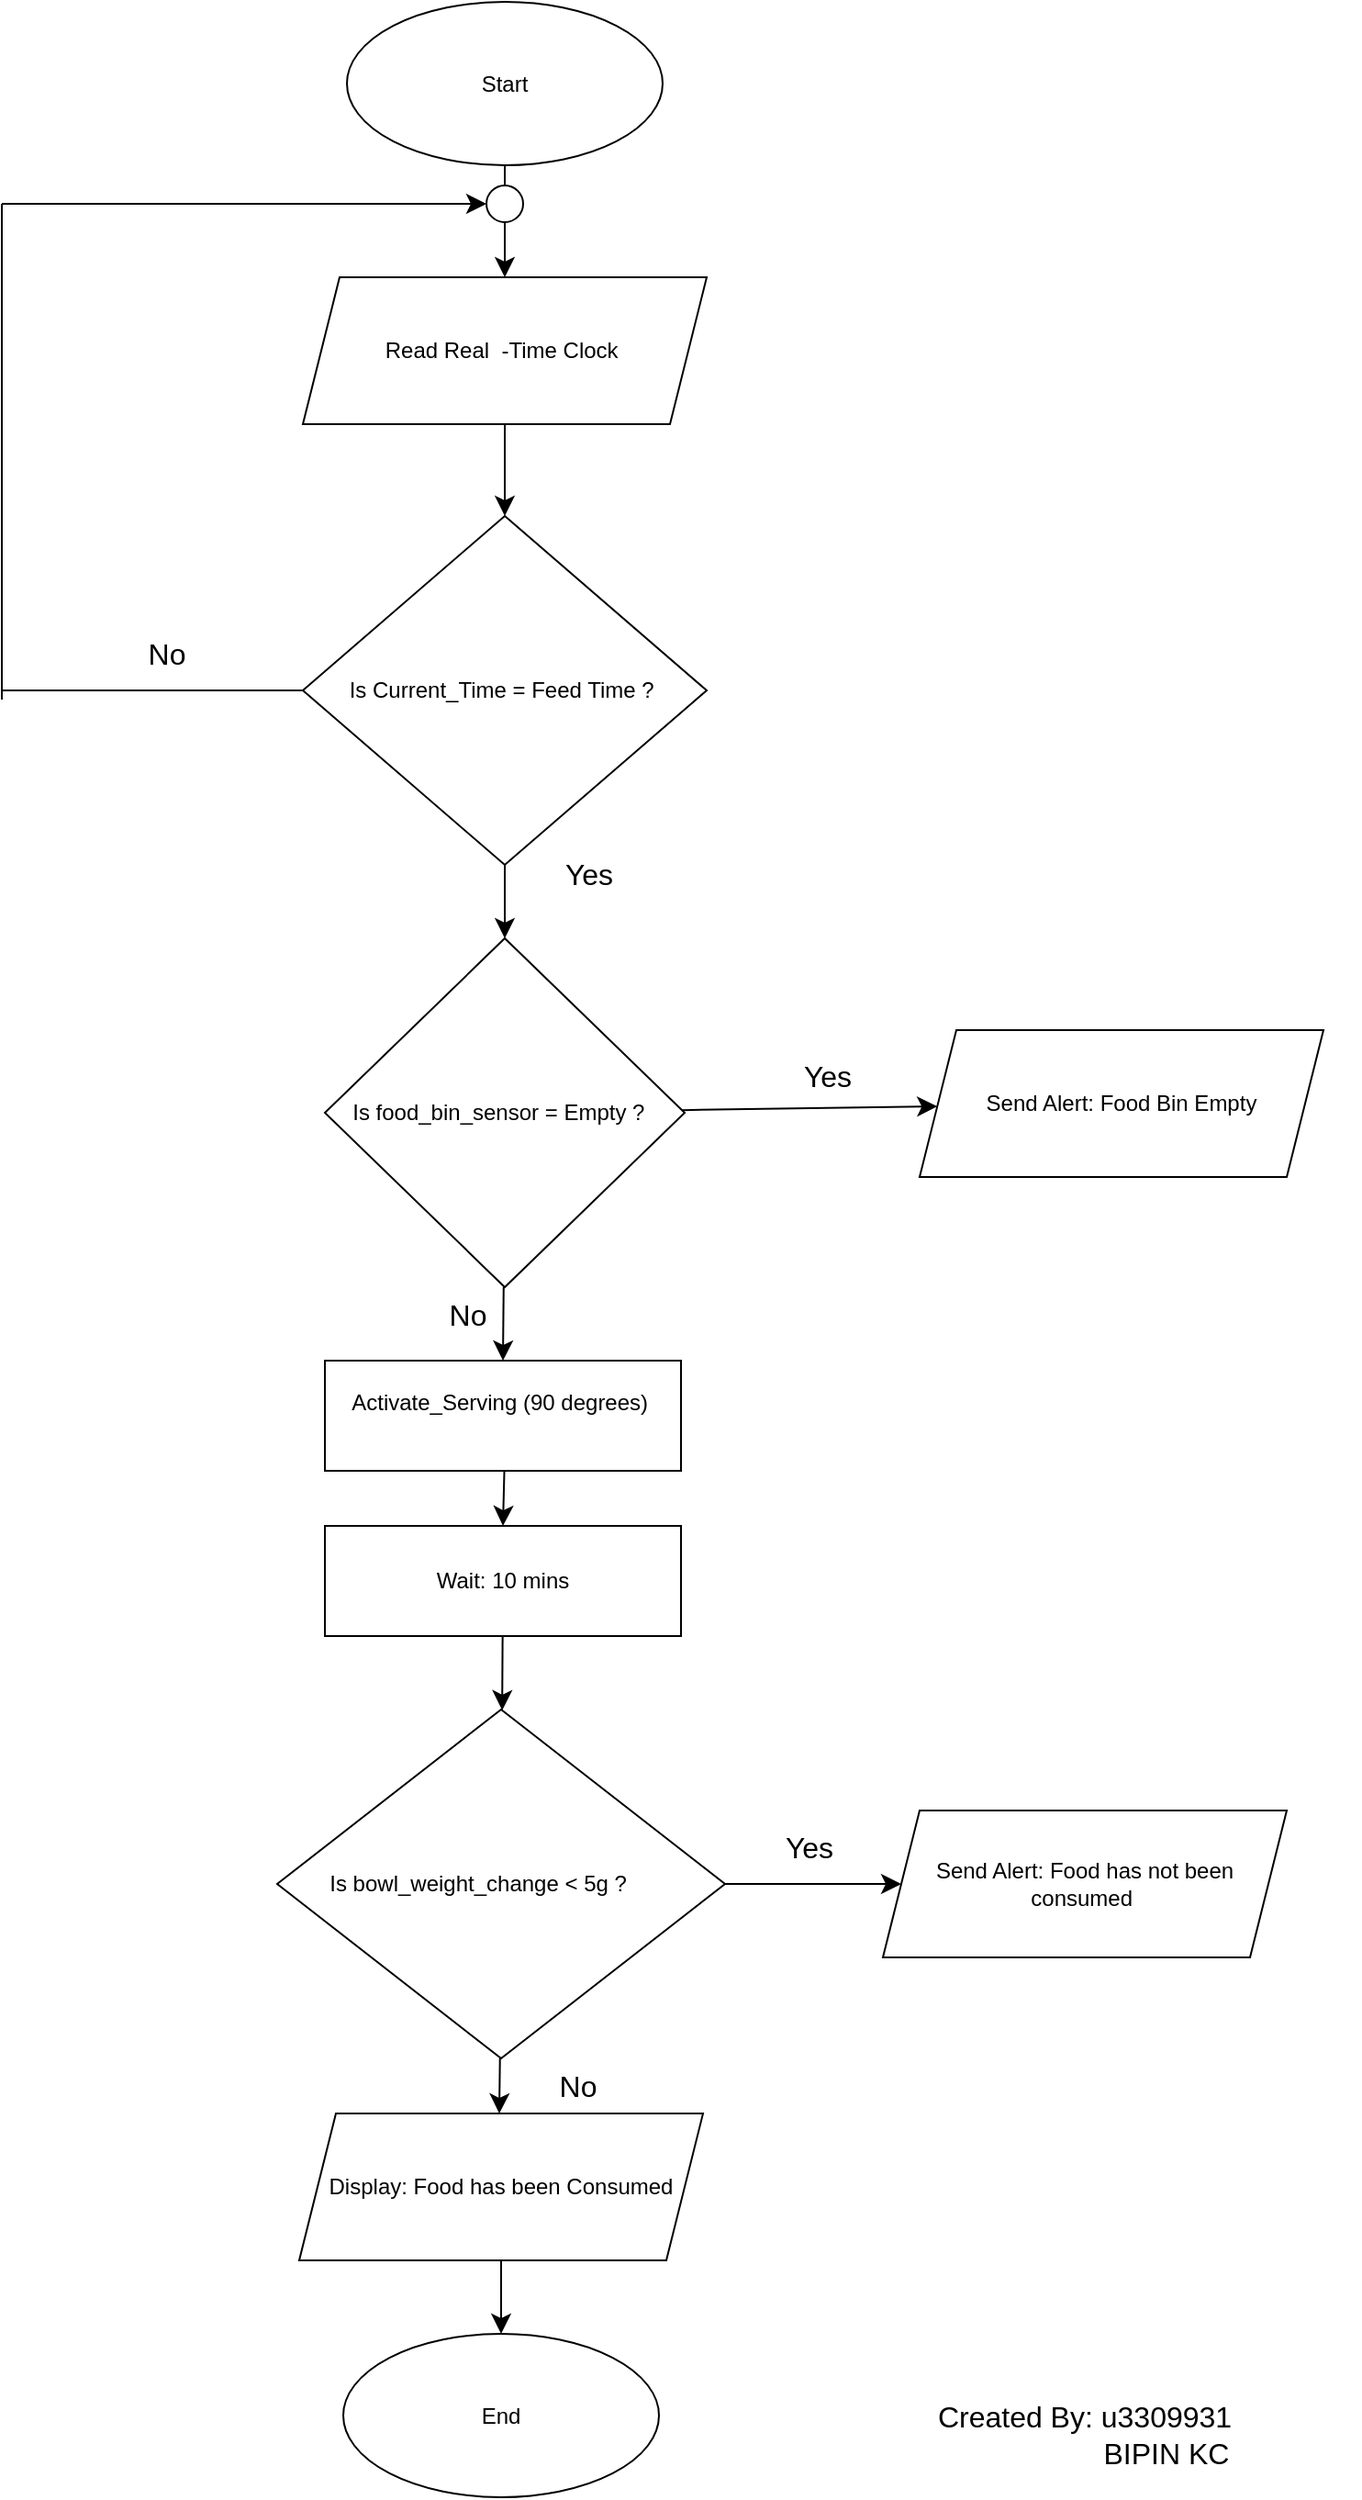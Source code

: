 <mxfile version="28.1.0">
  <diagram name="Page-1" id="UgYpfFs84t7cvc950pRW">
    <mxGraphModel grid="1" page="0" gridSize="10" guides="1" tooltips="1" connect="1" arrows="1" fold="1" pageScale="1" pageWidth="827" pageHeight="1169" math="0" shadow="0">
      <root>
        <mxCell id="0" />
        <mxCell id="1" parent="0" />
        <mxCell id="TmIIDkkpDqyuJVQTI_P9-45" value="" style="edgeStyle=none;curved=1;rounded=0;orthogonalLoop=1;jettySize=auto;html=1;fontSize=12;startSize=8;endSize=8;" edge="1" parent="1" source="TmIIDkkpDqyuJVQTI_P9-4" target="TmIIDkkpDqyuJVQTI_P9-5">
          <mxGeometry relative="1" as="geometry" />
        </mxCell>
        <mxCell id="TmIIDkkpDqyuJVQTI_P9-4" value="Start" style="ellipse;whiteSpace=wrap;html=1;" vertex="1" parent="1">
          <mxGeometry x="-122" y="-980" width="172" height="89" as="geometry" />
        </mxCell>
        <mxCell id="TmIIDkkpDqyuJVQTI_P9-19" value="" style="edgeStyle=none;curved=1;rounded=0;orthogonalLoop=1;jettySize=auto;html=1;fontSize=12;startSize=8;endSize=8;" edge="1" parent="1" source="TmIIDkkpDqyuJVQTI_P9-5" target="TmIIDkkpDqyuJVQTI_P9-6">
          <mxGeometry relative="1" as="geometry" />
        </mxCell>
        <mxCell id="TmIIDkkpDqyuJVQTI_P9-5" value="Read Real&amp;nbsp; -Time Clock&amp;nbsp;" style="shape=parallelogram;perimeter=parallelogramPerimeter;whiteSpace=wrap;html=1;fixedSize=1;" vertex="1" parent="1">
          <mxGeometry x="-146" y="-830" width="220" height="80" as="geometry" />
        </mxCell>
        <mxCell id="TmIIDkkpDqyuJVQTI_P9-20" value="" style="edgeStyle=none;curved=1;rounded=0;orthogonalLoop=1;jettySize=auto;html=1;fontSize=12;startSize=8;endSize=8;" edge="1" parent="1" source="TmIIDkkpDqyuJVQTI_P9-6" target="TmIIDkkpDqyuJVQTI_P9-8">
          <mxGeometry relative="1" as="geometry" />
        </mxCell>
        <mxCell id="TmIIDkkpDqyuJVQTI_P9-6" value="Is Current_Time = Feed Time ?&amp;nbsp;" style="rhombus;whiteSpace=wrap;html=1;" vertex="1" parent="1">
          <mxGeometry x="-146" y="-700" width="220" height="190" as="geometry" />
        </mxCell>
        <mxCell id="TmIIDkkpDqyuJVQTI_P9-32" value="" style="edgeStyle=none;curved=1;rounded=0;orthogonalLoop=1;jettySize=auto;html=1;fontSize=12;startSize=8;endSize=8;" edge="1" parent="1" source="TmIIDkkpDqyuJVQTI_P9-8" target="TmIIDkkpDqyuJVQTI_P9-17">
          <mxGeometry relative="1" as="geometry" />
        </mxCell>
        <mxCell id="TmIIDkkpDqyuJVQTI_P9-8" value="Is food_bin_sensor = Empty ?&amp;nbsp;&amp;nbsp;" style="rhombus;whiteSpace=wrap;html=1;" vertex="1" parent="1">
          <mxGeometry x="-134" y="-470" width="196" height="190" as="geometry" />
        </mxCell>
        <mxCell id="TmIIDkkpDqyuJVQTI_P9-9" value="Activate_Serving (90 degrees)&amp;nbsp;&lt;div&gt;&lt;br&gt;&lt;/div&gt;" style="rounded=0;whiteSpace=wrap;html=1;" vertex="1" parent="1">
          <mxGeometry x="-134" y="-240" width="194" height="60" as="geometry" />
        </mxCell>
        <mxCell id="TmIIDkkpDqyuJVQTI_P9-26" value="" style="edgeStyle=none;curved=1;rounded=0;orthogonalLoop=1;jettySize=auto;html=1;fontSize=12;startSize=8;endSize=8;" edge="1" parent="1" source="TmIIDkkpDqyuJVQTI_P9-11" target="TmIIDkkpDqyuJVQTI_P9-12">
          <mxGeometry relative="1" as="geometry" />
        </mxCell>
        <mxCell id="TmIIDkkpDqyuJVQTI_P9-11" value="Wait: 10 mins" style="rounded=0;whiteSpace=wrap;html=1;" vertex="1" parent="1">
          <mxGeometry x="-134" y="-150" width="194" height="60" as="geometry" />
        </mxCell>
        <mxCell id="TmIIDkkpDqyuJVQTI_P9-31" value="" style="edgeStyle=none;curved=1;rounded=0;orthogonalLoop=1;jettySize=auto;html=1;fontSize=12;startSize=8;endSize=8;" edge="1" parent="1" source="TmIIDkkpDqyuJVQTI_P9-12" target="TmIIDkkpDqyuJVQTI_P9-16">
          <mxGeometry relative="1" as="geometry" />
        </mxCell>
        <mxCell id="TmIIDkkpDqyuJVQTI_P9-12" value="Is bowl_weight_change &amp;lt; 5g ?&amp;nbsp;&lt;span style=&quot;white-space: pre;&quot;&gt;&#x9;&lt;/span&gt;" style="rhombus;whiteSpace=wrap;html=1;" vertex="1" parent="1">
          <mxGeometry x="-160" y="-50" width="244" height="190" as="geometry" />
        </mxCell>
        <mxCell id="TmIIDkkpDqyuJVQTI_P9-30" value="" style="edgeStyle=none;curved=1;rounded=0;orthogonalLoop=1;jettySize=auto;html=1;fontSize=12;startSize=8;endSize=8;" edge="1" parent="1" source="TmIIDkkpDqyuJVQTI_P9-15" target="TmIIDkkpDqyuJVQTI_P9-18">
          <mxGeometry relative="1" as="geometry" />
        </mxCell>
        <mxCell id="TmIIDkkpDqyuJVQTI_P9-15" value="Display: Food has been Consumed" style="shape=parallelogram;perimeter=parallelogramPerimeter;whiteSpace=wrap;html=1;fixedSize=1;" vertex="1" parent="1">
          <mxGeometry x="-148" y="170" width="220" height="80" as="geometry" />
        </mxCell>
        <mxCell id="TmIIDkkpDqyuJVQTI_P9-16" value="Send Alert: Food has not been consumed&amp;nbsp;" style="shape=parallelogram;perimeter=parallelogramPerimeter;whiteSpace=wrap;html=1;fixedSize=1;" vertex="1" parent="1">
          <mxGeometry x="170" y="5" width="220" height="80" as="geometry" />
        </mxCell>
        <mxCell id="TmIIDkkpDqyuJVQTI_P9-17" value="Send Alert: Food Bin Empty" style="shape=parallelogram;perimeter=parallelogramPerimeter;whiteSpace=wrap;html=1;fixedSize=1;" vertex="1" parent="1">
          <mxGeometry x="190" y="-420" width="220" height="80" as="geometry" />
        </mxCell>
        <mxCell id="TmIIDkkpDqyuJVQTI_P9-18" value="End" style="ellipse;whiteSpace=wrap;html=1;" vertex="1" parent="1">
          <mxGeometry x="-124" y="290" width="172" height="89" as="geometry" />
        </mxCell>
        <mxCell id="TmIIDkkpDqyuJVQTI_P9-24" value="" style="endArrow=classic;html=1;rounded=0;fontSize=12;startSize=8;endSize=8;curved=1;entryX=0.5;entryY=0;entryDx=0;entryDy=0;" edge="1" parent="1" target="TmIIDkkpDqyuJVQTI_P9-9">
          <mxGeometry width="50" height="50" relative="1" as="geometry">
            <mxPoint x="-36.62" y="-280" as="sourcePoint" />
            <mxPoint x="-36.62" y="-230" as="targetPoint" />
          </mxGeometry>
        </mxCell>
        <mxCell id="TmIIDkkpDqyuJVQTI_P9-25" value="" style="endArrow=classic;html=1;rounded=0;fontSize=12;startSize=8;endSize=8;curved=1;" edge="1" parent="1">
          <mxGeometry width="50" height="50" relative="1" as="geometry">
            <mxPoint x="-36.24" y="-180" as="sourcePoint" />
            <mxPoint x="-37" y="-150" as="targetPoint" />
          </mxGeometry>
        </mxCell>
        <mxCell id="TmIIDkkpDqyuJVQTI_P9-28" value="" style="edgeStyle=none;curved=1;rounded=0;orthogonalLoop=1;jettySize=auto;html=1;fontSize=12;startSize=8;endSize=8;" edge="1" parent="1">
          <mxGeometry relative="1" as="geometry">
            <mxPoint x="-38.63" y="140" as="sourcePoint" />
            <mxPoint x="-39" y="170" as="targetPoint" />
          </mxGeometry>
        </mxCell>
        <mxCell id="TmIIDkkpDqyuJVQTI_P9-39" value="" style="endArrow=none;html=1;rounded=0;fontSize=12;startSize=8;endSize=8;curved=1;entryX=0;entryY=0.5;entryDx=0;entryDy=0;" edge="1" parent="1" target="TmIIDkkpDqyuJVQTI_P9-6">
          <mxGeometry width="50" height="50" relative="1" as="geometry">
            <mxPoint x="-310" y="-605" as="sourcePoint" />
            <mxPoint x="-200" y="-580" as="targetPoint" />
          </mxGeometry>
        </mxCell>
        <mxCell id="TmIIDkkpDqyuJVQTI_P9-40" value="" style="endArrow=none;html=1;rounded=0;fontSize=12;startSize=8;endSize=8;curved=1;" edge="1" parent="1">
          <mxGeometry width="50" height="50" relative="1" as="geometry">
            <mxPoint x="-310" y="-600" as="sourcePoint" />
            <mxPoint x="-310" y="-870" as="targetPoint" />
          </mxGeometry>
        </mxCell>
        <mxCell id="TmIIDkkpDqyuJVQTI_P9-44" value="" style="ellipse;whiteSpace=wrap;html=1;aspect=fixed;" vertex="1" parent="1">
          <mxGeometry x="-46" y="-880" width="20" height="20" as="geometry" />
        </mxCell>
        <mxCell id="TmIIDkkpDqyuJVQTI_P9-46" value="" style="endArrow=classic;html=1;rounded=0;fontSize=12;startSize=8;endSize=8;curved=1;entryX=0;entryY=0.5;entryDx=0;entryDy=0;" edge="1" parent="1" target="TmIIDkkpDqyuJVQTI_P9-44">
          <mxGeometry width="50" height="50" relative="1" as="geometry">
            <mxPoint x="-310" y="-870" as="sourcePoint" />
            <mxPoint x="-250" y="-891" as="targetPoint" />
          </mxGeometry>
        </mxCell>
        <mxCell id="TmIIDkkpDqyuJVQTI_P9-47" value="Yes" style="text;strokeColor=none;align=center;fillColor=none;html=1;verticalAlign=middle;whiteSpace=wrap;rounded=0;fontSize=16;" vertex="1" parent="1">
          <mxGeometry x="-20" y="-520" width="60" height="30" as="geometry" />
        </mxCell>
        <mxCell id="TmIIDkkpDqyuJVQTI_P9-48" value="No" style="text;strokeColor=none;align=center;fillColor=none;html=1;verticalAlign=middle;whiteSpace=wrap;rounded=0;fontSize=16;" vertex="1" parent="1">
          <mxGeometry x="-250" y="-640" width="60" height="30" as="geometry" />
        </mxCell>
        <mxCell id="TmIIDkkpDqyuJVQTI_P9-49" value="Yes" style="text;strokeColor=none;align=center;fillColor=none;html=1;verticalAlign=middle;whiteSpace=wrap;rounded=0;fontSize=16;" vertex="1" parent="1">
          <mxGeometry x="110" y="-410" width="60" height="30" as="geometry" />
        </mxCell>
        <mxCell id="TmIIDkkpDqyuJVQTI_P9-50" value="No" style="text;strokeColor=none;align=center;fillColor=none;html=1;verticalAlign=middle;whiteSpace=wrap;rounded=0;fontSize=16;" vertex="1" parent="1">
          <mxGeometry x="-86" y="-280" width="60" height="30" as="geometry" />
        </mxCell>
        <mxCell id="TmIIDkkpDqyuJVQTI_P9-51" value="Yes" style="text;strokeColor=none;align=center;fillColor=none;html=1;verticalAlign=middle;whiteSpace=wrap;rounded=0;fontSize=16;" vertex="1" parent="1">
          <mxGeometry x="100" y="10" width="60" height="30" as="geometry" />
        </mxCell>
        <mxCell id="TmIIDkkpDqyuJVQTI_P9-52" value="No" style="text;strokeColor=none;align=center;fillColor=none;html=1;verticalAlign=middle;whiteSpace=wrap;rounded=0;fontSize=16;" vertex="1" parent="1">
          <mxGeometry x="-26" y="140" width="60" height="30" as="geometry" />
        </mxCell>
        <mxCell id="TmIIDkkpDqyuJVQTI_P9-53" value="Created By: u3309931&lt;div&gt;&lt;span style=&quot;white-space: pre;&quot;&gt;&#x9;&lt;/span&gt;&lt;span style=&quot;white-space: pre;&quot;&gt;&#x9;&lt;/span&gt;&amp;nbsp; &amp;nbsp; BIPIN KC&lt;/div&gt;" style="text;strokeColor=none;align=center;fillColor=none;html=1;verticalAlign=middle;whiteSpace=wrap;rounded=0;fontSize=16;" vertex="1" parent="1">
          <mxGeometry x="130" y="330" width="300" height="30" as="geometry" />
        </mxCell>
      </root>
    </mxGraphModel>
  </diagram>
</mxfile>
